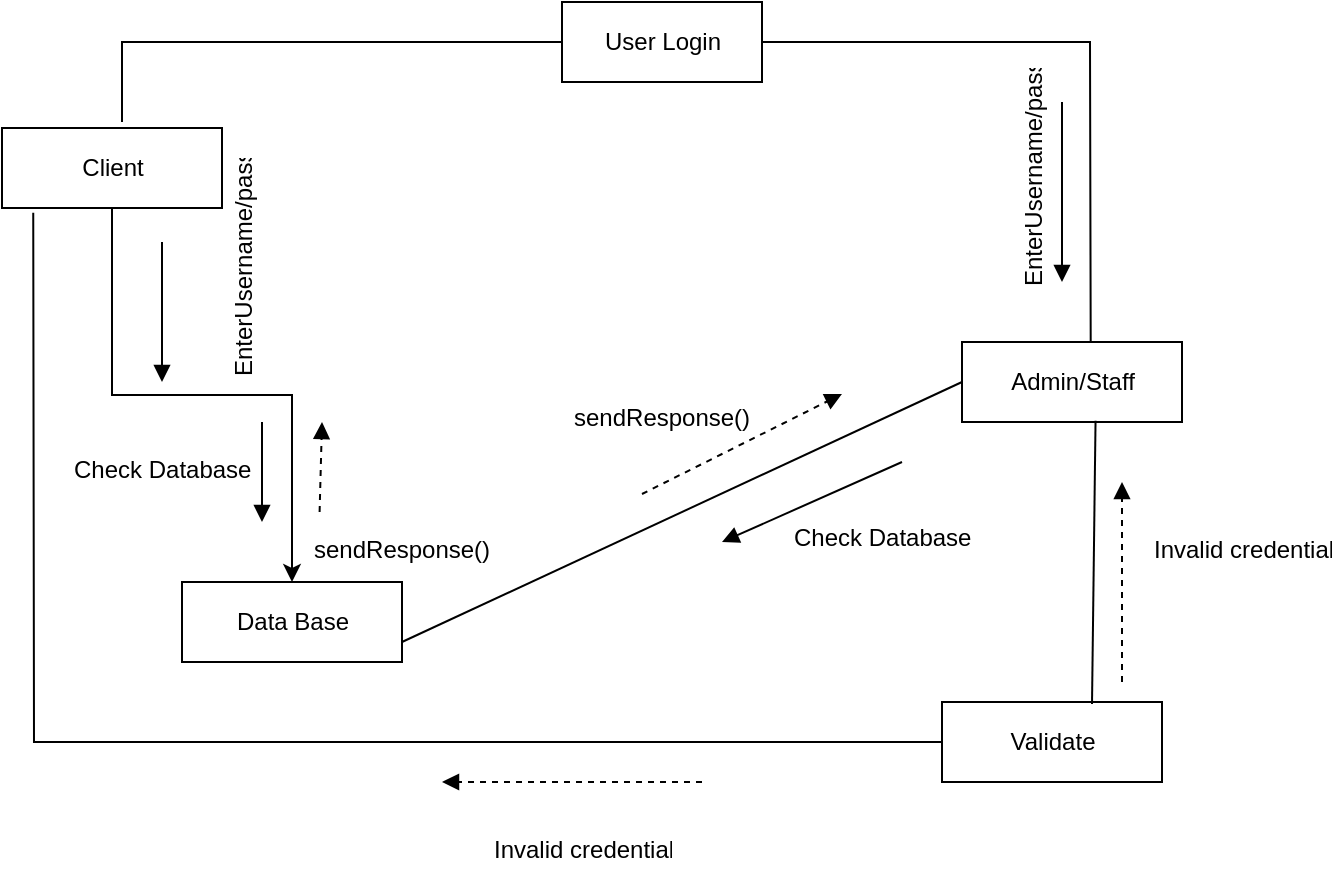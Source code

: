 <mxfile version="13.1.0" type="github"><diagram id="nRzldhyUWjR8oC6QjDA0" name="Page-1"><mxGraphModel dx="1038" dy="548" grid="1" gridSize="10" guides="1" tooltips="1" connect="1" arrows="1" fold="1" page="1" pageScale="1" pageWidth="827" pageHeight="1169" math="0" shadow="0"><root><mxCell id="0"/><mxCell id="1" parent="0"/><mxCell id="mgncmzKuKuvb5s639ooY-19" value="EnterUsername/password&#10;" style="text;strokeColor=none;fillColor=none;align=left;verticalAlign=top;spacingLeft=4;spacingRight=4;overflow=hidden;rotatable=0;points=[[0,0.5],[1,0.5]];portConstraint=eastwest;flipH=1;flipV=0;rotation=270;" vertex="1" parent="1"><mxGeometry x="515" y="115" width="120" height="26" as="geometry"/></mxCell><mxCell id="mgncmzKuKuvb5s639ooY-1" value="User Login" style="html=1;fillColor=#FFFFFF;" vertex="1" parent="1"><mxGeometry x="340" y="40" width="100" height="40" as="geometry"/></mxCell><mxCell id="mgncmzKuKuvb5s639ooY-7" style="edgeStyle=orthogonalEdgeStyle;rounded=0;orthogonalLoop=1;jettySize=auto;html=1;entryX=0.5;entryY=0;entryDx=0;entryDy=0;" edge="1" parent="1" source="mgncmzKuKuvb5s639ooY-2" target="mgncmzKuKuvb5s639ooY-6"><mxGeometry relative="1" as="geometry"/></mxCell><mxCell id="mgncmzKuKuvb5s639ooY-2" value="Client" style="html=1;fillColor=#FFFFFF;" vertex="1" parent="1"><mxGeometry x="60" y="103" width="110" height="40" as="geometry"/></mxCell><mxCell id="mgncmzKuKuvb5s639ooY-3" value="Admin/Staff" style="html=1;fillColor=#FFFFFF;" vertex="1" parent="1"><mxGeometry x="540" y="210" width="110" height="40" as="geometry"/></mxCell><mxCell id="mgncmzKuKuvb5s639ooY-6" value="Data Base" style="html=1;fillColor=#FFFFFF;" vertex="1" parent="1"><mxGeometry x="150" y="330" width="110" height="40" as="geometry"/></mxCell><mxCell id="mgncmzKuKuvb5s639ooY-11" value="Validate" style="html=1;fillColor=#FFFFFF;" vertex="1" parent="1"><mxGeometry x="530" y="390" width="110" height="40" as="geometry"/></mxCell><mxCell id="mgncmzKuKuvb5s639ooY-17" value="" style="endArrow=block;endFill=1;endSize=6;html=1;" edge="1" parent="1"><mxGeometry width="100" relative="1" as="geometry"><mxPoint x="590" y="90" as="sourcePoint"/><mxPoint x="590" y="180" as="targetPoint"/></mxGeometry></mxCell><mxCell id="mgncmzKuKuvb5s639ooY-20" value="EnterUsername/password&#10;" style="text;strokeColor=none;fillColor=none;align=left;verticalAlign=top;spacingLeft=4;spacingRight=4;overflow=hidden;rotatable=0;points=[[0,0.5],[1,0.5]];portConstraint=eastwest;flipH=1;flipV=0;rotation=270;" vertex="1" parent="1"><mxGeometry x="120" y="160" width="120" height="26" as="geometry"/></mxCell><mxCell id="mgncmzKuKuvb5s639ooY-21" value="" style="endArrow=block;endFill=1;endSize=6;html=1;" edge="1" parent="1"><mxGeometry width="100" relative="1" as="geometry"><mxPoint x="140" y="160" as="sourcePoint"/><mxPoint x="140" y="230" as="targetPoint"/><Array as="points"/></mxGeometry></mxCell><mxCell id="mgncmzKuKuvb5s639ooY-22" value="" style="endArrow=block;endFill=1;endSize=6;html=1;" edge="1" parent="1"><mxGeometry width="100" relative="1" as="geometry"><mxPoint x="190" y="250" as="sourcePoint"/><mxPoint x="190" y="300" as="targetPoint"/></mxGeometry></mxCell><mxCell id="mgncmzKuKuvb5s639ooY-23" value="" style="endArrow=block;endFill=1;endSize=6;html=1;" edge="1" parent="1"><mxGeometry width="100" relative="1" as="geometry"><mxPoint x="510" y="270" as="sourcePoint"/><mxPoint x="420" y="310" as="targetPoint"/><Array as="points"/></mxGeometry></mxCell><mxCell id="mgncmzKuKuvb5s639ooY-24" value="Check Database" style="text;strokeColor=none;fillColor=none;align=left;verticalAlign=top;spacingLeft=4;spacingRight=4;overflow=hidden;rotatable=0;points=[[0,0.5],[1,0.5]];portConstraint=eastwest;" vertex="1" parent="1"><mxGeometry x="90" y="260" width="100" height="26" as="geometry"/></mxCell><mxCell id="mgncmzKuKuvb5s639ooY-25" value="Check Database" style="text;strokeColor=none;fillColor=none;align=left;verticalAlign=top;spacingLeft=4;spacingRight=4;overflow=hidden;rotatable=0;points=[[0,0.5],[1,0.5]];portConstraint=eastwest;" vertex="1" parent="1"><mxGeometry x="450" y="294" width="100" height="26" as="geometry"/></mxCell><mxCell id="mgncmzKuKuvb5s639ooY-29" value="sendResponse()" style="text;strokeColor=none;fillColor=none;align=left;verticalAlign=top;spacingLeft=4;spacingRight=4;overflow=hidden;rotatable=0;points=[[0,0.5],[1,0.5]];portConstraint=eastwest;" vertex="1" parent="1"><mxGeometry x="340" y="234" width="100" height="26" as="geometry"/></mxCell><mxCell id="mgncmzKuKuvb5s639ooY-40" value="sendResponse()" style="text;strokeColor=none;fillColor=none;align=left;verticalAlign=top;spacingLeft=4;spacingRight=4;overflow=hidden;rotatable=0;points=[[0,0.5],[1,0.5]];portConstraint=eastwest;" vertex="1" parent="1"><mxGeometry x="210" y="300" width="100" height="26" as="geometry"/></mxCell><mxCell id="mgncmzKuKuvb5s639ooY-43" value="Invalid credentials" style="text;strokeColor=none;fillColor=none;align=left;verticalAlign=top;spacingLeft=4;spacingRight=4;overflow=hidden;rotatable=0;points=[[0,0.5],[1,0.5]];portConstraint=eastwest;" vertex="1" parent="1"><mxGeometry x="630" y="300" width="100" height="26" as="geometry"/></mxCell><mxCell id="mgncmzKuKuvb5s639ooY-44" value="Invalid credentials" style="text;strokeColor=none;fillColor=none;align=left;verticalAlign=top;spacingLeft=4;spacingRight=4;overflow=hidden;rotatable=0;points=[[0,0.5],[1,0.5]];portConstraint=eastwest;" vertex="1" parent="1"><mxGeometry x="300" y="450" width="100" height="26" as="geometry"/></mxCell><mxCell id="mgncmzKuKuvb5s639ooY-46" value="" style="endArrow=block;endFill=1;endSize=6;html=1;dashed=1;" edge="1" parent="1"><mxGeometry width="100" relative="1" as="geometry"><mxPoint x="380" y="286" as="sourcePoint"/><mxPoint x="480" y="236" as="targetPoint"/></mxGeometry></mxCell><mxCell id="mgncmzKuKuvb5s639ooY-47" value="" style="endArrow=block;endFill=1;endSize=6;html=1;dashed=1;exitX=0.088;exitY=-0.192;exitDx=0;exitDy=0;exitPerimeter=0;" edge="1" parent="1" source="mgncmzKuKuvb5s639ooY-40"><mxGeometry width="100" relative="1" as="geometry"><mxPoint x="390" y="300" as="sourcePoint"/><mxPoint x="220" y="250" as="targetPoint"/></mxGeometry></mxCell><mxCell id="mgncmzKuKuvb5s639ooY-48" value="" style="endArrow=block;endFill=1;endSize=6;html=1;dashed=1;" edge="1" parent="1"><mxGeometry width="100" relative="1" as="geometry"><mxPoint x="410" y="430" as="sourcePoint"/><mxPoint x="280" y="430" as="targetPoint"/></mxGeometry></mxCell><mxCell id="mgncmzKuKuvb5s639ooY-49" value="" style="endArrow=block;endFill=1;endSize=6;html=1;dashed=1;" edge="1" parent="1"><mxGeometry width="100" relative="1" as="geometry"><mxPoint x="620" y="380" as="sourcePoint"/><mxPoint x="620" y="280" as="targetPoint"/></mxGeometry></mxCell><mxCell id="mgncmzKuKuvb5s639ooY-58" value="" style="endArrow=none;html=1;rounded=0;exitX=1;exitY=0.5;exitDx=0;exitDy=0;entryX=0.585;entryY=0.005;entryDx=0;entryDy=0;entryPerimeter=0;" edge="1" parent="1" source="mgncmzKuKuvb5s639ooY-1" target="mgncmzKuKuvb5s639ooY-3"><mxGeometry relative="1" as="geometry"><mxPoint x="330" y="240" as="sourcePoint"/><mxPoint x="610" y="60" as="targetPoint"/><Array as="points"><mxPoint x="604" y="60"/></Array></mxGeometry></mxCell><mxCell id="mgncmzKuKuvb5s639ooY-60" value="" style="endArrow=none;html=1;rounded=0;exitX=0.607;exitY=0.985;exitDx=0;exitDy=0;exitPerimeter=0;" edge="1" parent="1" source="mgncmzKuKuvb5s639ooY-3"><mxGeometry relative="1" as="geometry"><mxPoint x="615.23" y="260.2" as="sourcePoint"/><mxPoint x="605" y="391" as="targetPoint"/><Array as="points"/></mxGeometry></mxCell><mxCell id="mgncmzKuKuvb5s639ooY-61" value="" style="endArrow=none;html=1;rounded=0;exitX=1;exitY=0.75;exitDx=0;exitDy=0;entryX=0;entryY=0.5;entryDx=0;entryDy=0;" edge="1" parent="1" source="mgncmzKuKuvb5s639ooY-6" target="mgncmzKuKuvb5s639ooY-3"><mxGeometry relative="1" as="geometry"><mxPoint x="616.77" y="259.4" as="sourcePoint"/><mxPoint x="615" y="401" as="targetPoint"/><Array as="points"/></mxGeometry></mxCell><mxCell id="mgncmzKuKuvb5s639ooY-62" value="" style="endArrow=none;html=1;rounded=0;entryX=0;entryY=0.5;entryDx=0;entryDy=0;exitX=0.142;exitY=1.06;exitDx=0;exitDy=0;exitPerimeter=0;" edge="1" parent="1" source="mgncmzKuKuvb5s639ooY-2" target="mgncmzKuKuvb5s639ooY-11"><mxGeometry relative="1" as="geometry"><mxPoint x="60" y="410" as="sourcePoint"/><mxPoint x="550" y="240" as="targetPoint"/><Array as="points"><mxPoint x="76" y="410"/></Array></mxGeometry></mxCell><mxCell id="mgncmzKuKuvb5s639ooY-63" value="" style="endArrow=none;html=1;rounded=0;exitX=0;exitY=0.5;exitDx=0;exitDy=0;" edge="1" parent="1" source="mgncmzKuKuvb5s639ooY-1"><mxGeometry relative="1" as="geometry"><mxPoint x="616.77" y="259.4" as="sourcePoint"/><mxPoint x="120" y="100" as="targetPoint"/><Array as="points"><mxPoint x="120" y="60"/></Array></mxGeometry></mxCell></root></mxGraphModel></diagram></mxfile>